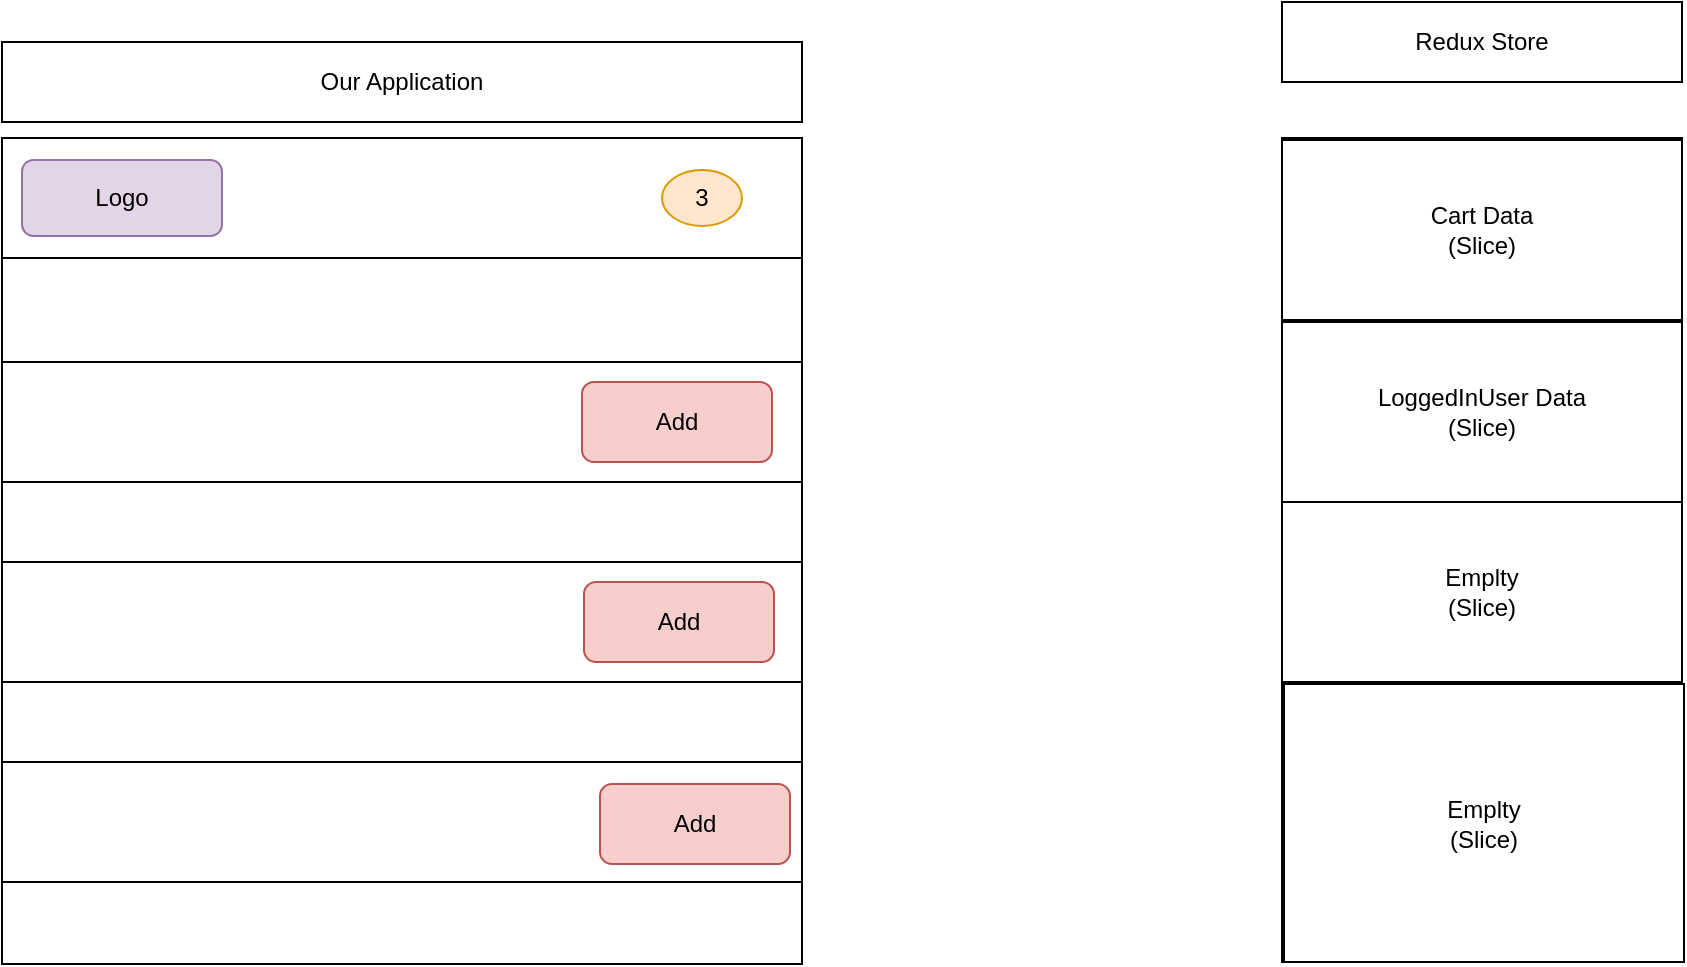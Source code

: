 <mxfile version="24.0.1" type="github">
  <diagram name="Page-1" id="4GQaYxwLXLBL1G1ahxAC">
    <mxGraphModel dx="810" dy="1547" grid="1" gridSize="10" guides="1" tooltips="1" connect="1" arrows="1" fold="1" page="1" pageScale="1" pageWidth="850" pageHeight="1100" math="0" shadow="0">
      <root>
        <mxCell id="0" />
        <mxCell id="1" parent="0" />
        <mxCell id="USSTf6IhNfq5ffD1cWFj-1" value="" style="whiteSpace=wrap;html=1;aspect=fixed;" vertex="1" parent="1">
          <mxGeometry x="40" y="51" width="400" height="400" as="geometry" />
        </mxCell>
        <mxCell id="USSTf6IhNfq5ffD1cWFj-4" value="" style="rounded=0;whiteSpace=wrap;html=1;" vertex="1" parent="1">
          <mxGeometry x="40" y="150" width="400" height="60" as="geometry" />
        </mxCell>
        <mxCell id="USSTf6IhNfq5ffD1cWFj-5" value="" style="rounded=0;whiteSpace=wrap;html=1;" vertex="1" parent="1">
          <mxGeometry x="40" y="250" width="400" height="60" as="geometry" />
        </mxCell>
        <mxCell id="USSTf6IhNfq5ffD1cWFj-6" value="" style="rounded=0;whiteSpace=wrap;html=1;" vertex="1" parent="1">
          <mxGeometry x="40" y="350" width="400" height="60" as="geometry" />
        </mxCell>
        <mxCell id="USSTf6IhNfq5ffD1cWFj-7" value="Add" style="rounded=1;whiteSpace=wrap;html=1;fillColor=#f8cecc;strokeColor=#b85450;" vertex="1" parent="1">
          <mxGeometry x="330" y="160" width="95" height="40" as="geometry" />
        </mxCell>
        <mxCell id="USSTf6IhNfq5ffD1cWFj-8" value="Add" style="rounded=1;whiteSpace=wrap;html=1;fillColor=#f8cecc;strokeColor=#b85450;" vertex="1" parent="1">
          <mxGeometry x="331" y="260" width="95" height="40" as="geometry" />
        </mxCell>
        <mxCell id="USSTf6IhNfq5ffD1cWFj-9" value="Add" style="rounded=1;whiteSpace=wrap;html=1;fillColor=#f8cecc;strokeColor=#b85450;" vertex="1" parent="1">
          <mxGeometry x="339" y="361" width="95" height="40" as="geometry" />
        </mxCell>
        <mxCell id="USSTf6IhNfq5ffD1cWFj-10" value="" style="rounded=0;whiteSpace=wrap;html=1;align=left;" vertex="1" parent="1">
          <mxGeometry x="40" y="38" width="400" height="60" as="geometry" />
        </mxCell>
        <mxCell id="USSTf6IhNfq5ffD1cWFj-11" value="3" style="ellipse;whiteSpace=wrap;html=1;fillColor=#ffe6cc;strokeColor=#d79b00;" vertex="1" parent="1">
          <mxGeometry x="370" y="54" width="40" height="28" as="geometry" />
        </mxCell>
        <mxCell id="USSTf6IhNfq5ffD1cWFj-14" value="Logo" style="rounded=1;whiteSpace=wrap;html=1;fillColor=#e1d5e7;strokeColor=#9673a6;" vertex="1" parent="1">
          <mxGeometry x="50" y="49" width="100" height="38" as="geometry" />
        </mxCell>
        <mxCell id="USSTf6IhNfq5ffD1cWFj-15" value="Our Application" style="whiteSpace=wrap;html=1;" vertex="1" parent="1">
          <mxGeometry x="40" y="-10" width="400" height="40" as="geometry" />
        </mxCell>
        <mxCell id="USSTf6IhNfq5ffD1cWFj-17" value="" style="rounded=0;whiteSpace=wrap;html=1;" vertex="1" parent="1">
          <mxGeometry x="680" y="38" width="200" height="412" as="geometry" />
        </mxCell>
        <mxCell id="USSTf6IhNfq5ffD1cWFj-18" value="Redux Store" style="rounded=0;whiteSpace=wrap;html=1;" vertex="1" parent="1">
          <mxGeometry x="680" y="-30" width="200" height="40" as="geometry" />
        </mxCell>
        <mxCell id="USSTf6IhNfq5ffD1cWFj-19" value="Cart Data&lt;div&gt;(Slice)&lt;/div&gt;" style="rounded=0;whiteSpace=wrap;html=1;" vertex="1" parent="1">
          <mxGeometry x="680" y="39" width="200" height="90" as="geometry" />
        </mxCell>
        <mxCell id="USSTf6IhNfq5ffD1cWFj-20" value="LoggedInUser Data&lt;div&gt;(Slice)&lt;/div&gt;" style="rounded=0;whiteSpace=wrap;html=1;" vertex="1" parent="1">
          <mxGeometry x="680" y="130" width="200" height="90" as="geometry" />
        </mxCell>
        <mxCell id="USSTf6IhNfq5ffD1cWFj-21" value="Emplty&lt;div&gt;(Slice)&lt;/div&gt;" style="rounded=0;whiteSpace=wrap;html=1;" vertex="1" parent="1">
          <mxGeometry x="680" y="220" width="200" height="90" as="geometry" />
        </mxCell>
        <mxCell id="USSTf6IhNfq5ffD1cWFj-22" value="Emplty&lt;div&gt;(Slice)&lt;/div&gt;" style="rounded=0;whiteSpace=wrap;html=1;" vertex="1" parent="1">
          <mxGeometry x="681" y="311" width="200" height="139" as="geometry" />
        </mxCell>
      </root>
    </mxGraphModel>
  </diagram>
</mxfile>
